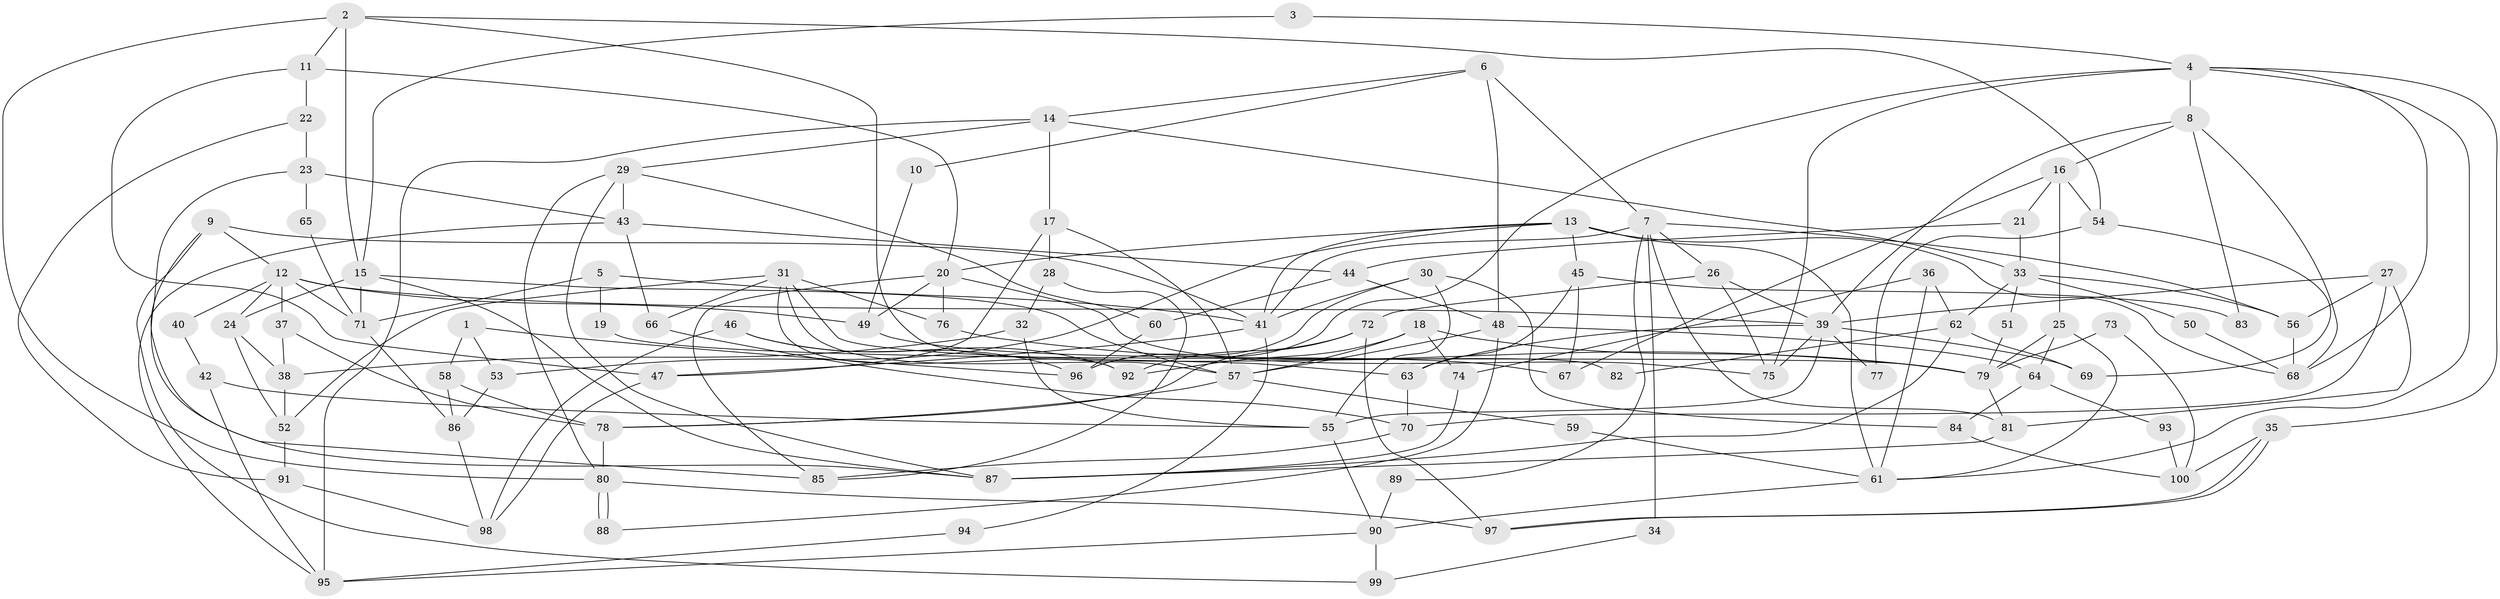 // Generated by graph-tools (version 1.1) at 2025/11/02/21/25 10:11:15]
// undirected, 100 vertices, 200 edges
graph export_dot {
graph [start="1"]
  node [color=gray90,style=filled];
  1;
  2;
  3;
  4;
  5;
  6;
  7;
  8;
  9;
  10;
  11;
  12;
  13;
  14;
  15;
  16;
  17;
  18;
  19;
  20;
  21;
  22;
  23;
  24;
  25;
  26;
  27;
  28;
  29;
  30;
  31;
  32;
  33;
  34;
  35;
  36;
  37;
  38;
  39;
  40;
  41;
  42;
  43;
  44;
  45;
  46;
  47;
  48;
  49;
  50;
  51;
  52;
  53;
  54;
  55;
  56;
  57;
  58;
  59;
  60;
  61;
  62;
  63;
  64;
  65;
  66;
  67;
  68;
  69;
  70;
  71;
  72;
  73;
  74;
  75;
  76;
  77;
  78;
  79;
  80;
  81;
  82;
  83;
  84;
  85;
  86;
  87;
  88;
  89;
  90;
  91;
  92;
  93;
  94;
  95;
  96;
  97;
  98;
  99;
  100;
  1 -- 58;
  1 -- 96;
  1 -- 53;
  2 -- 15;
  2 -- 80;
  2 -- 11;
  2 -- 54;
  2 -- 82;
  3 -- 4;
  3 -- 15;
  4 -- 68;
  4 -- 96;
  4 -- 8;
  4 -- 35;
  4 -- 61;
  4 -- 75;
  5 -- 71;
  5 -- 41;
  5 -- 19;
  6 -- 7;
  6 -- 48;
  6 -- 10;
  6 -- 14;
  7 -- 26;
  7 -- 56;
  7 -- 34;
  7 -- 41;
  7 -- 81;
  7 -- 89;
  8 -- 39;
  8 -- 16;
  8 -- 68;
  8 -- 83;
  9 -- 41;
  9 -- 85;
  9 -- 12;
  9 -- 99;
  10 -- 49;
  11 -- 20;
  11 -- 22;
  11 -- 47;
  12 -- 39;
  12 -- 24;
  12 -- 37;
  12 -- 40;
  12 -- 49;
  12 -- 71;
  13 -- 61;
  13 -- 20;
  13 -- 41;
  13 -- 45;
  13 -- 53;
  13 -- 68;
  14 -- 29;
  14 -- 17;
  14 -- 33;
  14 -- 95;
  15 -- 71;
  15 -- 57;
  15 -- 24;
  15 -- 87;
  16 -- 54;
  16 -- 21;
  16 -- 25;
  16 -- 67;
  17 -- 47;
  17 -- 28;
  17 -- 57;
  18 -- 92;
  18 -- 74;
  18 -- 57;
  18 -- 79;
  19 -- 79;
  20 -- 75;
  20 -- 49;
  20 -- 76;
  20 -- 85;
  21 -- 33;
  21 -- 44;
  22 -- 23;
  22 -- 91;
  23 -- 87;
  23 -- 43;
  23 -- 65;
  24 -- 38;
  24 -- 52;
  25 -- 79;
  25 -- 61;
  25 -- 64;
  26 -- 72;
  26 -- 39;
  26 -- 75;
  27 -- 81;
  27 -- 39;
  27 -- 56;
  27 -- 70;
  28 -- 85;
  28 -- 32;
  29 -- 87;
  29 -- 60;
  29 -- 43;
  29 -- 80;
  30 -- 41;
  30 -- 55;
  30 -- 84;
  30 -- 96;
  31 -- 57;
  31 -- 52;
  31 -- 63;
  31 -- 66;
  31 -- 76;
  31 -- 92;
  32 -- 38;
  32 -- 55;
  33 -- 56;
  33 -- 50;
  33 -- 51;
  33 -- 62;
  34 -- 99;
  35 -- 97;
  35 -- 97;
  35 -- 100;
  36 -- 62;
  36 -- 61;
  36 -- 74;
  37 -- 78;
  37 -- 38;
  38 -- 52;
  39 -- 75;
  39 -- 55;
  39 -- 63;
  39 -- 69;
  39 -- 77;
  40 -- 42;
  41 -- 47;
  41 -- 94;
  42 -- 95;
  42 -- 55;
  43 -- 66;
  43 -- 44;
  43 -- 95;
  44 -- 48;
  44 -- 60;
  45 -- 63;
  45 -- 67;
  45 -- 83;
  46 -- 98;
  46 -- 92;
  46 -- 96;
  47 -- 98;
  48 -- 57;
  48 -- 64;
  48 -- 88;
  49 -- 67;
  50 -- 68;
  51 -- 79;
  52 -- 91;
  53 -- 86;
  54 -- 69;
  54 -- 77;
  55 -- 90;
  56 -- 68;
  57 -- 59;
  57 -- 78;
  58 -- 78;
  58 -- 86;
  59 -- 61;
  60 -- 96;
  61 -- 90;
  62 -- 87;
  62 -- 69;
  62 -- 82;
  63 -- 70;
  64 -- 84;
  64 -- 93;
  65 -- 71;
  66 -- 70;
  70 -- 85;
  71 -- 86;
  72 -- 78;
  72 -- 97;
  72 -- 92;
  73 -- 100;
  73 -- 79;
  74 -- 87;
  76 -- 79;
  78 -- 80;
  79 -- 81;
  80 -- 88;
  80 -- 88;
  80 -- 97;
  81 -- 87;
  84 -- 100;
  86 -- 98;
  89 -- 90;
  90 -- 95;
  90 -- 99;
  91 -- 98;
  93 -- 100;
  94 -- 95;
}
